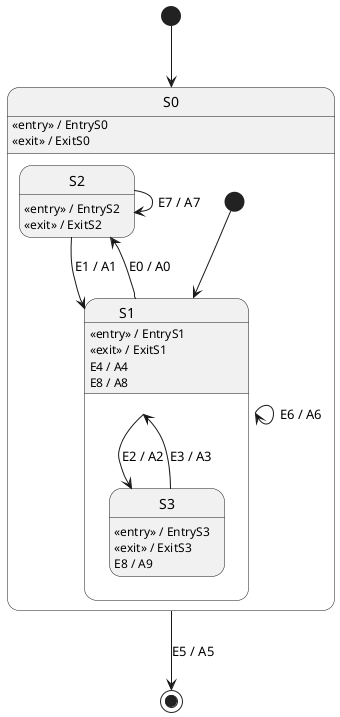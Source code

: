 @startuml
[*] --> S0

state S0{
    state S1{
        state S3{
        }
    }
    state S2{
    }
    [*] --> S1
}

S0 : <<entry>> / EntryS0
S0 : <<exit>> / ExitS0


S1 : <<entry>> / EntryS1
S1 : <<exit>> / ExitS1
S1 : E4 / A4
S1 : E8 / A8
S1 --> S3 : E2 / A2
S1 --> S1 : E6 / A6

S2 : <<entry>> / EntryS2
S2 : <<exit>> / ExitS2

S1 --> S2 : E0 / A0
S2 --> S1 : E1 / A1

S2 --> S2 : E7 / A7

S3 : <<entry>> / EntryS3
S3 : <<exit>> / ExitS3
S3 : E8 / A9
S3 --> S1 : E3 / A3

S0 --> [*] : E5 / A5
@enduml